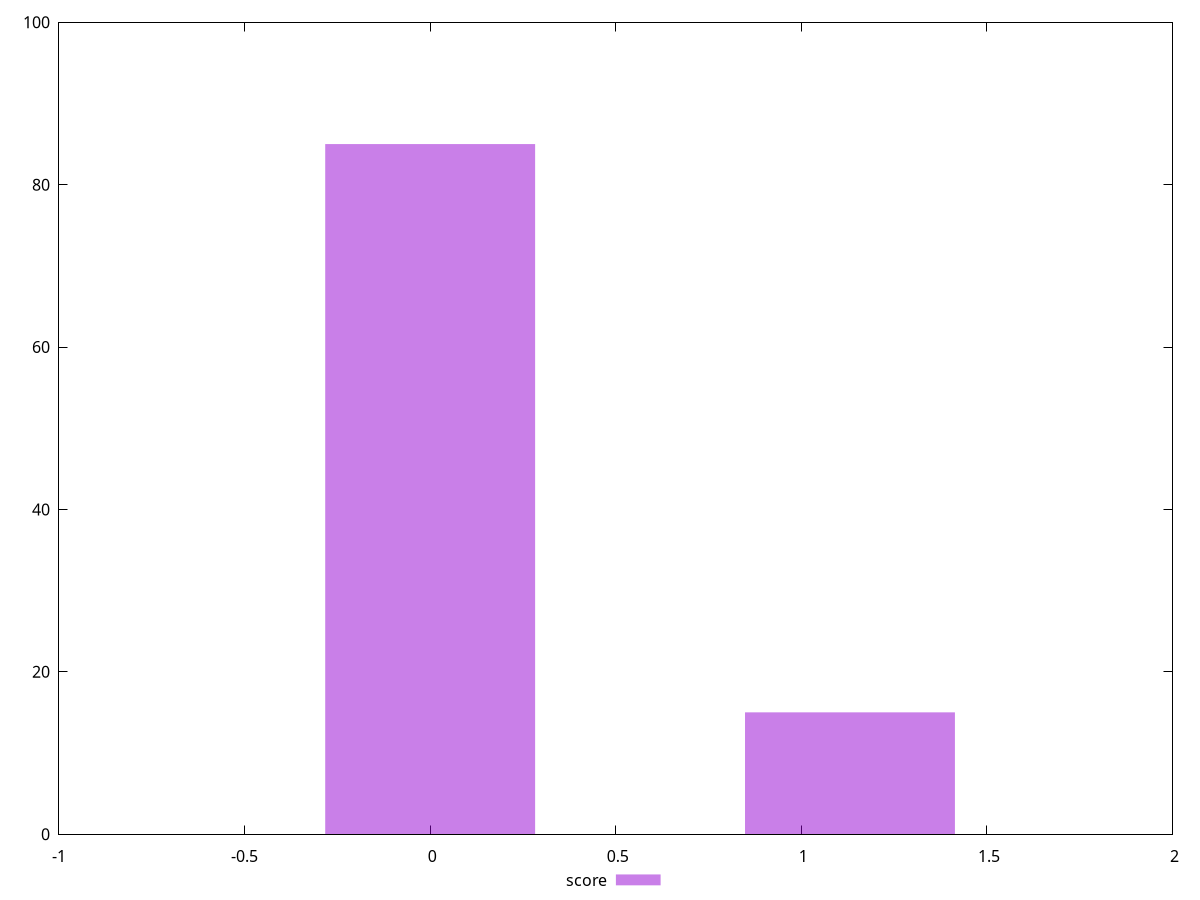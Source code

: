 reset
set terminal svg size 640, 490 enhanced background rgb 'white'
set output "reprap/third-party-summary/samples/pages/score/histogram.svg"

$score <<EOF
0 85
1.1310479874956776 15
EOF

set key outside below
set boxwidth 0.5655239937478388
set yrange [0:100]
set style fill transparent solid 0.5 noborder

plot \
  $score title "score" with boxes, \


reset